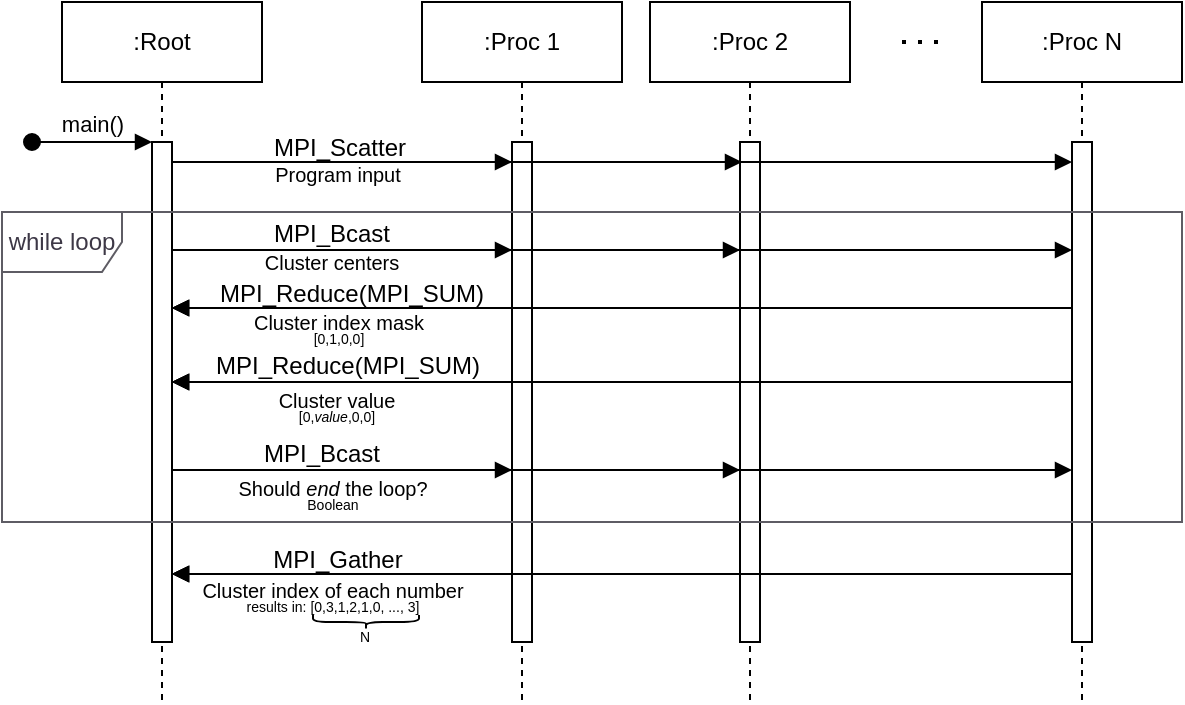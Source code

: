 <mxfile version="21.0.8" type="device"><diagram name="Page-1" id="2YBvvXClWsGukQMizWep"><mxGraphModel dx="709" dy="480" grid="1" gridSize="10" guides="1" tooltips="1" connect="1" arrows="1" fold="1" page="1" pageScale="1" pageWidth="850" pageHeight="1100" math="0" shadow="0"><root><mxCell id="0"/><mxCell id="1" parent="0"/><mxCell id="aM9ryv3xv72pqoxQDRHE-1" value=":Root" style="shape=umlLifeline;perimeter=lifelinePerimeter;whiteSpace=wrap;html=1;container=0;dropTarget=0;collapsible=0;recursiveResize=0;outlineConnect=0;portConstraint=eastwest;newEdgeStyle={&quot;edgeStyle&quot;:&quot;elbowEdgeStyle&quot;,&quot;elbow&quot;:&quot;vertical&quot;,&quot;curved&quot;:0,&quot;rounded&quot;:0};" parent="1" vertex="1"><mxGeometry x="40" y="40" width="100" height="350" as="geometry"/></mxCell><mxCell id="aM9ryv3xv72pqoxQDRHE-2" value="" style="html=1;points=[];perimeter=orthogonalPerimeter;outlineConnect=0;targetShapes=umlLifeline;portConstraint=eastwest;newEdgeStyle={&quot;edgeStyle&quot;:&quot;elbowEdgeStyle&quot;,&quot;elbow&quot;:&quot;vertical&quot;,&quot;curved&quot;:0,&quot;rounded&quot;:0};" parent="aM9ryv3xv72pqoxQDRHE-1" vertex="1"><mxGeometry x="45" y="70" width="10" height="250" as="geometry"/></mxCell><mxCell id="aM9ryv3xv72pqoxQDRHE-3" value="main()" style="html=1;verticalAlign=bottom;startArrow=oval;endArrow=block;startSize=8;edgeStyle=elbowEdgeStyle;elbow=vertical;curved=0;rounded=0;" parent="aM9ryv3xv72pqoxQDRHE-1" target="aM9ryv3xv72pqoxQDRHE-2" edge="1"><mxGeometry relative="1" as="geometry"><mxPoint x="-15" y="70" as="sourcePoint"/></mxGeometry></mxCell><mxCell id="aM9ryv3xv72pqoxQDRHE-5" value=":Proc 1" style="shape=umlLifeline;perimeter=lifelinePerimeter;whiteSpace=wrap;html=1;container=0;dropTarget=0;collapsible=0;recursiveResize=0;outlineConnect=0;portConstraint=eastwest;newEdgeStyle={&quot;edgeStyle&quot;:&quot;elbowEdgeStyle&quot;,&quot;elbow&quot;:&quot;vertical&quot;,&quot;curved&quot;:0,&quot;rounded&quot;:0};" parent="1" vertex="1"><mxGeometry x="220" y="40" width="100" height="350" as="geometry"/></mxCell><mxCell id="aM9ryv3xv72pqoxQDRHE-6" value="" style="html=1;points=[];perimeter=orthogonalPerimeter;outlineConnect=0;targetShapes=umlLifeline;portConstraint=eastwest;newEdgeStyle={&quot;edgeStyle&quot;:&quot;elbowEdgeStyle&quot;,&quot;elbow&quot;:&quot;vertical&quot;,&quot;curved&quot;:0,&quot;rounded&quot;:0};" parent="aM9ryv3xv72pqoxQDRHE-5" vertex="1"><mxGeometry x="45" y="70" width="10" height="250" as="geometry"/></mxCell><mxCell id="aM9ryv3xv72pqoxQDRHE-7" value="" style="html=1;verticalAlign=bottom;endArrow=block;edgeStyle=elbowEdgeStyle;elbow=vertical;curved=0;rounded=0;" parent="1" source="aM9ryv3xv72pqoxQDRHE-2" target="aM9ryv3xv72pqoxQDRHE-6" edge="1"><mxGeometry relative="1" as="geometry"><mxPoint x="195" y="130" as="sourcePoint"/><Array as="points"><mxPoint x="180" y="120"/></Array></mxGeometry></mxCell><mxCell id="xW5NkeL3H-kovs5h0I4P-1" value=":Proc 2" style="shape=umlLifeline;perimeter=lifelinePerimeter;whiteSpace=wrap;html=1;container=0;dropTarget=0;collapsible=0;recursiveResize=0;outlineConnect=0;portConstraint=eastwest;newEdgeStyle={&quot;edgeStyle&quot;:&quot;elbowEdgeStyle&quot;,&quot;elbow&quot;:&quot;vertical&quot;,&quot;curved&quot;:0,&quot;rounded&quot;:0};" vertex="1" parent="1"><mxGeometry x="334" y="40" width="100" height="350" as="geometry"/></mxCell><mxCell id="xW5NkeL3H-kovs5h0I4P-2" value="" style="html=1;points=[];perimeter=orthogonalPerimeter;outlineConnect=0;targetShapes=umlLifeline;portConstraint=eastwest;newEdgeStyle={&quot;edgeStyle&quot;:&quot;elbowEdgeStyle&quot;,&quot;elbow&quot;:&quot;vertical&quot;,&quot;curved&quot;:0,&quot;rounded&quot;:0};" vertex="1" parent="xW5NkeL3H-kovs5h0I4P-1"><mxGeometry x="45" y="70" width="10" height="250" as="geometry"/></mxCell><mxCell id="xW5NkeL3H-kovs5h0I4P-3" value=":Proc N" style="shape=umlLifeline;perimeter=lifelinePerimeter;whiteSpace=wrap;html=1;container=0;dropTarget=0;collapsible=0;recursiveResize=0;outlineConnect=0;portConstraint=eastwest;newEdgeStyle={&quot;edgeStyle&quot;:&quot;elbowEdgeStyle&quot;,&quot;elbow&quot;:&quot;vertical&quot;,&quot;curved&quot;:0,&quot;rounded&quot;:0};" vertex="1" parent="1"><mxGeometry x="500" y="40" width="100" height="350" as="geometry"/></mxCell><mxCell id="xW5NkeL3H-kovs5h0I4P-4" value="" style="html=1;points=[];perimeter=orthogonalPerimeter;outlineConnect=0;targetShapes=umlLifeline;portConstraint=eastwest;newEdgeStyle={&quot;edgeStyle&quot;:&quot;elbowEdgeStyle&quot;,&quot;elbow&quot;:&quot;vertical&quot;,&quot;curved&quot;:0,&quot;rounded&quot;:0};" vertex="1" parent="xW5NkeL3H-kovs5h0I4P-3"><mxGeometry x="45" y="70" width="10" height="250" as="geometry"/></mxCell><mxCell id="xW5NkeL3H-kovs5h0I4P-5" value="" style="html=1;verticalAlign=bottom;endArrow=block;edgeStyle=elbowEdgeStyle;elbow=vertical;curved=0;rounded=0;" edge="1" parent="1"><mxGeometry relative="1" as="geometry"><mxPoint x="105" y="120" as="sourcePoint"/><Array as="points"><mxPoint x="190" y="120"/></Array><mxPoint x="380" y="120" as="targetPoint"/></mxGeometry></mxCell><mxCell id="xW5NkeL3H-kovs5h0I4P-8" value="" style="endArrow=none;dashed=1;html=1;dashPattern=1 3;strokeWidth=2;rounded=0;" edge="1" parent="1"><mxGeometry width="50" height="50" relative="1" as="geometry"><mxPoint x="460" y="60" as="sourcePoint"/><mxPoint x="480" y="60" as="targetPoint"/></mxGeometry></mxCell><mxCell id="xW5NkeL3H-kovs5h0I4P-9" value="" style="html=1;verticalAlign=bottom;endArrow=block;edgeStyle=elbowEdgeStyle;elbow=vertical;curved=0;rounded=0;" edge="1" parent="1" target="xW5NkeL3H-kovs5h0I4P-4"><mxGeometry x="0.041" y="20" relative="1" as="geometry"><mxPoint x="180" y="120" as="sourcePoint"/><Array as="points"><mxPoint x="250" y="120"/></Array><mxPoint x="540" y="120" as="targetPoint"/><mxPoint as="offset"/></mxGeometry></mxCell><mxCell id="xW5NkeL3H-kovs5h0I4P-13" value="&lt;font style=&quot;font-size: 10px;&quot;&gt;Program input&lt;/font&gt;" style="text;html=1;strokeColor=none;fillColor=none;align=center;verticalAlign=middle;whiteSpace=wrap;rounded=0;" vertex="1" parent="1"><mxGeometry x="128" y="111" width="100" height="30" as="geometry"/></mxCell><mxCell id="xW5NkeL3H-kovs5h0I4P-14" value="MPI_Scatter" style="text;html=1;strokeColor=none;fillColor=none;align=center;verticalAlign=middle;whiteSpace=wrap;rounded=0;" vertex="1" parent="1"><mxGeometry x="154" y="108" width="50" height="10" as="geometry"/></mxCell><mxCell id="xW5NkeL3H-kovs5h0I4P-15" value="" style="html=1;verticalAlign=bottom;endArrow=block;edgeStyle=elbowEdgeStyle;elbow=vertical;curved=0;rounded=0;" edge="1" parent="1"><mxGeometry relative="1" as="geometry"><mxPoint x="95" y="164" as="sourcePoint"/><Array as="points"><mxPoint x="250" y="164"/><mxPoint x="189" y="158"/></Array><mxPoint x="265" y="164" as="targetPoint"/></mxGeometry></mxCell><mxCell id="xW5NkeL3H-kovs5h0I4P-16" value="" style="html=1;verticalAlign=bottom;endArrow=block;edgeStyle=elbowEdgeStyle;elbow=vertical;curved=0;rounded=0;" edge="1" parent="1"><mxGeometry relative="1" as="geometry"><mxPoint x="95" y="164" as="sourcePoint"/><Array as="points"><mxPoint x="330" y="164"/><mxPoint x="282" y="158"/><mxPoint x="199" y="168"/></Array><mxPoint x="379" y="164" as="targetPoint"/></mxGeometry></mxCell><mxCell id="xW5NkeL3H-kovs5h0I4P-17" value="" style="html=1;verticalAlign=bottom;endArrow=block;edgeStyle=elbowEdgeStyle;elbow=vertical;curved=0;rounded=0;" edge="1" parent="1"><mxGeometry relative="1" as="geometry"><mxPoint x="95" y="164" as="sourcePoint"/><Array as="points"><mxPoint x="340" y="164"/><mxPoint x="370" y="158"/><mxPoint x="292" y="168"/><mxPoint x="209" y="178"/></Array><mxPoint x="545" y="164" as="targetPoint"/></mxGeometry></mxCell><mxCell id="xW5NkeL3H-kovs5h0I4P-18" value="MPI_Bcast" style="text;html=1;strokeColor=none;fillColor=none;align=center;verticalAlign=middle;whiteSpace=wrap;rounded=0;" vertex="1" parent="1"><mxGeometry x="145" y="140" width="60" height="32" as="geometry"/></mxCell><mxCell id="xW5NkeL3H-kovs5h0I4P-19" value="&lt;font style=&quot;font-size: 10px;&quot;&gt;Cluster centers&lt;/font&gt;" style="text;html=1;strokeColor=none;fillColor=none;align=center;verticalAlign=middle;whiteSpace=wrap;rounded=0;" vertex="1" parent="1"><mxGeometry x="102" y="155" width="146" height="30" as="geometry"/></mxCell><mxCell id="xW5NkeL3H-kovs5h0I4P-20" value="" style="html=1;verticalAlign=bottom;endArrow=none;edgeStyle=elbowEdgeStyle;elbow=vertical;curved=0;rounded=0;startArrow=block;startFill=1;endFill=0;strokeWidth=1;" edge="1" parent="1"><mxGeometry relative="1" as="geometry"><mxPoint x="95" y="193" as="sourcePoint"/><Array as="points"><mxPoint x="410" y="193"/><mxPoint x="347" y="184"/><mxPoint x="377" y="178"/><mxPoint x="299" y="188"/><mxPoint x="216" y="198"/></Array><mxPoint x="545" y="193" as="targetPoint"/></mxGeometry></mxCell><mxCell id="xW5NkeL3H-kovs5h0I4P-22" value="" style="html=1;verticalAlign=bottom;endArrow=none;edgeStyle=elbowEdgeStyle;elbow=vertical;curved=0;rounded=0;startArrow=block;startFill=1;endFill=0;" edge="1" parent="1"><mxGeometry relative="1" as="geometry"><mxPoint x="95" y="193" as="sourcePoint"/><Array as="points"><mxPoint x="280" y="193"/><mxPoint x="320" y="193"/><mxPoint x="305" y="184"/><mxPoint x="320" y="173"/><mxPoint x="380" y="167"/><mxPoint x="302" y="177"/><mxPoint x="219" y="187"/></Array><mxPoint x="379" y="193" as="targetPoint"/></mxGeometry></mxCell><mxCell id="xW5NkeL3H-kovs5h0I4P-23" value="" style="html=1;verticalAlign=bottom;endArrow=none;edgeStyle=elbowEdgeStyle;elbow=vertical;curved=0;rounded=0;startArrow=block;startFill=1;endFill=0;" edge="1" parent="1"><mxGeometry relative="1" as="geometry"><mxPoint x="95" y="193" as="sourcePoint"/><Array as="points"><mxPoint x="210" y="193"/><mxPoint x="222" y="184"/><mxPoint x="260" y="173"/><mxPoint x="199" y="167"/></Array><mxPoint x="265" y="193" as="targetPoint"/></mxGeometry></mxCell><mxCell id="xW5NkeL3H-kovs5h0I4P-24" value="MPI_Reduce(MPI_SUM)" style="text;html=1;strokeColor=none;fillColor=none;align=center;verticalAlign=middle;whiteSpace=wrap;rounded=0;" vertex="1" parent="1"><mxGeometry x="155" y="171" width="60" height="30" as="geometry"/></mxCell><mxCell id="xW5NkeL3H-kovs5h0I4P-25" value="&lt;p style=&quot;line-height: 90%;&quot;&gt;&lt;/p&gt;&lt;div&gt;&lt;font style=&quot;font-size: 10px;&quot;&gt;Cluster index mask&lt;/font&gt;&lt;/div&gt;&lt;div style=&quot;font-size: 7px; line-height: 30%;&quot;&gt;&lt;font style=&quot;font-size: 7px;&quot;&gt;[0,1,0,0]&lt;font style=&quot;font-size: 8px;&quot;&gt;&lt;br&gt;&lt;/font&gt;&lt;/font&gt;&lt;/div&gt;&lt;p&gt;&lt;/p&gt;" style="text;html=1;strokeColor=none;fillColor=none;align=center;verticalAlign=middle;whiteSpace=wrap;rounded=0;" vertex="1" parent="1"><mxGeometry x="118" y="186" width="121" height="30" as="geometry"/></mxCell><mxCell id="xW5NkeL3H-kovs5h0I4P-26" value="" style="html=1;verticalAlign=bottom;endArrow=none;edgeStyle=elbowEdgeStyle;elbow=vertical;curved=0;rounded=0;startArrow=block;startFill=1;endFill=0;" edge="1" parent="1" source="aM9ryv3xv72pqoxQDRHE-2" target="aM9ryv3xv72pqoxQDRHE-6"><mxGeometry relative="1" as="geometry"><mxPoint x="120" y="210" as="sourcePoint"/><Array as="points"><mxPoint x="170" y="230"/><mxPoint x="170" y="220"/><mxPoint x="209" y="210"/><mxPoint x="221" y="201"/><mxPoint x="259" y="190"/><mxPoint x="198" y="184"/></Array><mxPoint x="264" y="210" as="targetPoint"/></mxGeometry></mxCell><mxCell id="xW5NkeL3H-kovs5h0I4P-27" value="" style="html=1;verticalAlign=bottom;endArrow=none;edgeStyle=elbowEdgeStyle;elbow=vertical;curved=0;rounded=0;startArrow=block;startFill=1;endFill=0;" edge="1" parent="1" source="aM9ryv3xv72pqoxQDRHE-2" target="xW5NkeL3H-kovs5h0I4P-2"><mxGeometry relative="1" as="geometry"><mxPoint x="102" y="220" as="sourcePoint"/><Array as="points"><mxPoint x="250" y="230"/><mxPoint x="260" y="235"/><mxPoint x="230" y="230"/><mxPoint x="287" y="220"/><mxPoint x="327" y="220"/><mxPoint x="312" y="211"/><mxPoint x="327" y="200"/><mxPoint x="387" y="194"/><mxPoint x="309" y="204"/><mxPoint x="226" y="214"/></Array><mxPoint x="340" y="220" as="targetPoint"/></mxGeometry></mxCell><mxCell id="xW5NkeL3H-kovs5h0I4P-28" value="" style="html=1;verticalAlign=bottom;endArrow=none;edgeStyle=elbowEdgeStyle;elbow=vertical;startArrow=block;startFill=1;endFill=0;strokeWidth=1;rounded=0;strokeColor=default;" edge="1" parent="1" source="aM9ryv3xv72pqoxQDRHE-2" target="xW5NkeL3H-kovs5h0I4P-4"><mxGeometry relative="1" as="geometry"><mxPoint x="170" y="230" as="sourcePoint"/><Array as="points"><mxPoint x="250" y="230"/><mxPoint x="260" y="240"/><mxPoint x="405" y="230"/><mxPoint x="342" y="221"/><mxPoint x="372" y="215"/><mxPoint x="294" y="225"/><mxPoint x="211" y="235"/></Array><mxPoint x="540" y="230" as="targetPoint"/></mxGeometry></mxCell><mxCell id="xW5NkeL3H-kovs5h0I4P-29" value="MPI_Reduce(MPI_SUM)" style="text;html=1;strokeColor=none;fillColor=none;align=center;verticalAlign=middle;whiteSpace=wrap;rounded=0;" vertex="1" parent="1"><mxGeometry x="153" y="207" width="60" height="30" as="geometry"/></mxCell><mxCell id="xW5NkeL3H-kovs5h0I4P-30" value="&lt;p style=&quot;line-height: 90%;&quot;&gt;&lt;/p&gt;&lt;div&gt;&lt;font style=&quot;font-size: 10px;&quot;&gt;Cluster value&lt;br&gt;&lt;/font&gt;&lt;/div&gt;&lt;div style=&quot;font-size: 7px; line-height: 30%;&quot;&gt;&lt;font style=&quot;font-size: 7px;&quot;&gt;[0,&lt;i&gt;value&lt;/i&gt;,0,0]&lt;font style=&quot;font-size: 8px;&quot;&gt;&lt;br&gt;&lt;/font&gt;&lt;/font&gt;&lt;/div&gt;&lt;p&gt;&lt;/p&gt;" style="text;html=1;strokeColor=none;fillColor=none;align=center;verticalAlign=middle;whiteSpace=wrap;rounded=0;" vertex="1" parent="1"><mxGeometry x="117" y="225" width="121" height="30" as="geometry"/></mxCell><mxCell id="xW5NkeL3H-kovs5h0I4P-32" value="&lt;font color=&quot;#3d3846&quot;&gt;while loop&lt;/font&gt;" style="shape=umlFrame;whiteSpace=wrap;html=1;pointerEvents=0;strokeWidth=1;shadow=0;perimeterSpacing=0;strokeColor=#5e5c64;" vertex="1" parent="1"><mxGeometry x="10" y="145" width="590" height="155" as="geometry"/></mxCell><mxCell id="xW5NkeL3H-kovs5h0I4P-33" value="" style="html=1;verticalAlign=bottom;endArrow=block;edgeStyle=elbowEdgeStyle;elbow=vertical;curved=0;rounded=0;" edge="1" parent="1" source="aM9ryv3xv72pqoxQDRHE-2" target="aM9ryv3xv72pqoxQDRHE-6"><mxGeometry relative="1" as="geometry"><mxPoint x="90" y="274" as="sourcePoint"/><Array as="points"><mxPoint x="245" y="274"/><mxPoint x="184" y="268"/></Array><mxPoint x="260" y="270" as="targetPoint"/></mxGeometry></mxCell><mxCell id="xW5NkeL3H-kovs5h0I4P-34" value="" style="html=1;verticalAlign=bottom;endArrow=block;edgeStyle=elbowEdgeStyle;elbow=vertical;curved=0;rounded=0;" edge="1" parent="1" source="aM9ryv3xv72pqoxQDRHE-2" target="xW5NkeL3H-kovs5h0I4P-2"><mxGeometry relative="1" as="geometry"><mxPoint x="90" y="274" as="sourcePoint"/><Array as="points"><mxPoint x="325" y="274"/><mxPoint x="277" y="268"/><mxPoint x="194" y="278"/></Array><mxPoint x="374" y="274" as="targetPoint"/></mxGeometry></mxCell><mxCell id="xW5NkeL3H-kovs5h0I4P-35" value="" style="html=1;verticalAlign=bottom;endArrow=block;edgeStyle=elbowEdgeStyle;elbow=vertical;curved=0;rounded=0;" edge="1" parent="1" source="aM9ryv3xv72pqoxQDRHE-2" target="xW5NkeL3H-kovs5h0I4P-4"><mxGeometry relative="1" as="geometry"><mxPoint x="90" y="274" as="sourcePoint"/><Array as="points"><mxPoint x="335" y="274"/><mxPoint x="365" y="268"/><mxPoint x="287" y="278"/><mxPoint x="204" y="288"/></Array><mxPoint x="540" y="274" as="targetPoint"/></mxGeometry></mxCell><mxCell id="xW5NkeL3H-kovs5h0I4P-36" value="MPI_Bcast" style="text;html=1;strokeColor=none;fillColor=none;align=center;verticalAlign=middle;whiteSpace=wrap;rounded=0;" vertex="1" parent="1"><mxGeometry x="140" y="250" width="60" height="32" as="geometry"/></mxCell><mxCell id="xW5NkeL3H-kovs5h0I4P-38" value="&lt;p style=&quot;line-height: 90%;&quot;&gt;&lt;/p&gt;&lt;div&gt;&lt;font style=&quot;font-size: 10px;&quot;&gt;Should &lt;i&gt;end&lt;/i&gt; the loop?&lt;br&gt;&lt;/font&gt;&lt;/div&gt;&lt;div style=&quot;font-size: 7px; line-height: 50%;&quot;&gt;&lt;font style=&quot;font-size: 7px;&quot;&gt;Boolean&lt;font style=&quot;font-size: 8px;&quot;&gt;&lt;br&gt;&lt;/font&gt;&lt;/font&gt;&lt;/div&gt;&lt;p&gt;&lt;/p&gt;" style="text;html=1;strokeColor=none;fillColor=none;align=center;verticalAlign=middle;whiteSpace=wrap;rounded=0;" vertex="1" parent="1"><mxGeometry x="114.5" y="269" width="121" height="30" as="geometry"/></mxCell><mxCell id="xW5NkeL3H-kovs5h0I4P-39" value="" style="html=1;verticalAlign=bottom;endArrow=none;edgeStyle=elbowEdgeStyle;elbow=vertical;curved=0;rounded=0;startArrow=block;startFill=1;endFill=0;strokeWidth=1;" edge="1" parent="1" source="aM9ryv3xv72pqoxQDRHE-2" target="xW5NkeL3H-kovs5h0I4P-4"><mxGeometry relative="1" as="geometry"><mxPoint x="88" y="326" as="sourcePoint"/><Array as="points"><mxPoint x="403" y="326"/><mxPoint x="340" y="317"/><mxPoint x="370" y="311"/><mxPoint x="292" y="321"/><mxPoint x="209" y="331"/></Array><mxPoint x="538" y="326" as="targetPoint"/></mxGeometry></mxCell><mxCell id="xW5NkeL3H-kovs5h0I4P-40" value="" style="html=1;verticalAlign=bottom;endArrow=none;edgeStyle=elbowEdgeStyle;elbow=vertical;curved=0;rounded=0;startArrow=block;startFill=1;endFill=0;" edge="1" parent="1" source="aM9ryv3xv72pqoxQDRHE-2" target="xW5NkeL3H-kovs5h0I4P-2"><mxGeometry relative="1" as="geometry"><mxPoint x="88" y="326" as="sourcePoint"/><Array as="points"><mxPoint x="273" y="326"/><mxPoint x="313" y="326"/><mxPoint x="298" y="317"/><mxPoint x="313" y="306"/><mxPoint x="373" y="300"/><mxPoint x="295" y="310"/><mxPoint x="212" y="320"/></Array><mxPoint x="372" y="326" as="targetPoint"/></mxGeometry></mxCell><mxCell id="xW5NkeL3H-kovs5h0I4P-41" value="" style="html=1;verticalAlign=bottom;endArrow=none;edgeStyle=elbowEdgeStyle;elbow=vertical;curved=0;rounded=0;startArrow=block;startFill=1;endFill=0;" edge="1" parent="1" source="aM9ryv3xv72pqoxQDRHE-2" target="aM9ryv3xv72pqoxQDRHE-6"><mxGeometry relative="1" as="geometry"><mxPoint x="88" y="326" as="sourcePoint"/><Array as="points"><mxPoint x="203" y="326"/><mxPoint x="215" y="317"/><mxPoint x="253" y="306"/><mxPoint x="192" y="300"/></Array><mxPoint x="258" y="326" as="targetPoint"/></mxGeometry></mxCell><mxCell id="xW5NkeL3H-kovs5h0I4P-42" value="MPI_Gather" style="text;html=1;strokeColor=none;fillColor=none;align=center;verticalAlign=middle;whiteSpace=wrap;rounded=0;" vertex="1" parent="1"><mxGeometry x="148" y="304" width="60" height="30" as="geometry"/></mxCell><mxCell id="xW5NkeL3H-kovs5h0I4P-43" value="&lt;p style=&quot;line-height: 90%;&quot;&gt;&lt;/p&gt;&lt;div&gt;&lt;font style=&quot;font-size: 10px;&quot;&gt;Cluster index of each number&lt;br&gt;&lt;/font&gt;&lt;/div&gt;&lt;div style=&quot;font-size: 7px; line-height: 30%;&quot;&gt;&lt;font style=&quot;font-size: 7px;&quot;&gt;results in: [0,3,1,2,1,0, ..., 3]&lt;font style=&quot;font-size: 8px;&quot;&gt;&lt;br&gt;&lt;/font&gt;&lt;/font&gt;&lt;/div&gt;&lt;p&gt;&lt;/p&gt;" style="text;html=1;strokeColor=none;fillColor=none;align=center;verticalAlign=middle;whiteSpace=wrap;rounded=0;" vertex="1" parent="1"><mxGeometry x="100.5" y="319" width="149" height="31" as="geometry"/></mxCell><mxCell id="xW5NkeL3H-kovs5h0I4P-44" value="" style="shape=curlyBracket;whiteSpace=wrap;html=1;rounded=1;flipH=1;labelPosition=right;verticalLabelPosition=middle;align=left;verticalAlign=middle;rotation=90;" vertex="1" parent="1"><mxGeometry x="188.5" y="323.5" width="7" height="53" as="geometry"/></mxCell><mxCell id="xW5NkeL3H-kovs5h0I4P-45" value="&lt;font style=&quot;font-size: 7px;&quot;&gt;N&lt;/font&gt;" style="text;html=1;align=center;verticalAlign=middle;resizable=0;points=[];autosize=1;strokeColor=none;fillColor=none;" vertex="1" parent="1"><mxGeometry x="176" y="341" width="30" height="30" as="geometry"/></mxCell></root></mxGraphModel></diagram></mxfile>